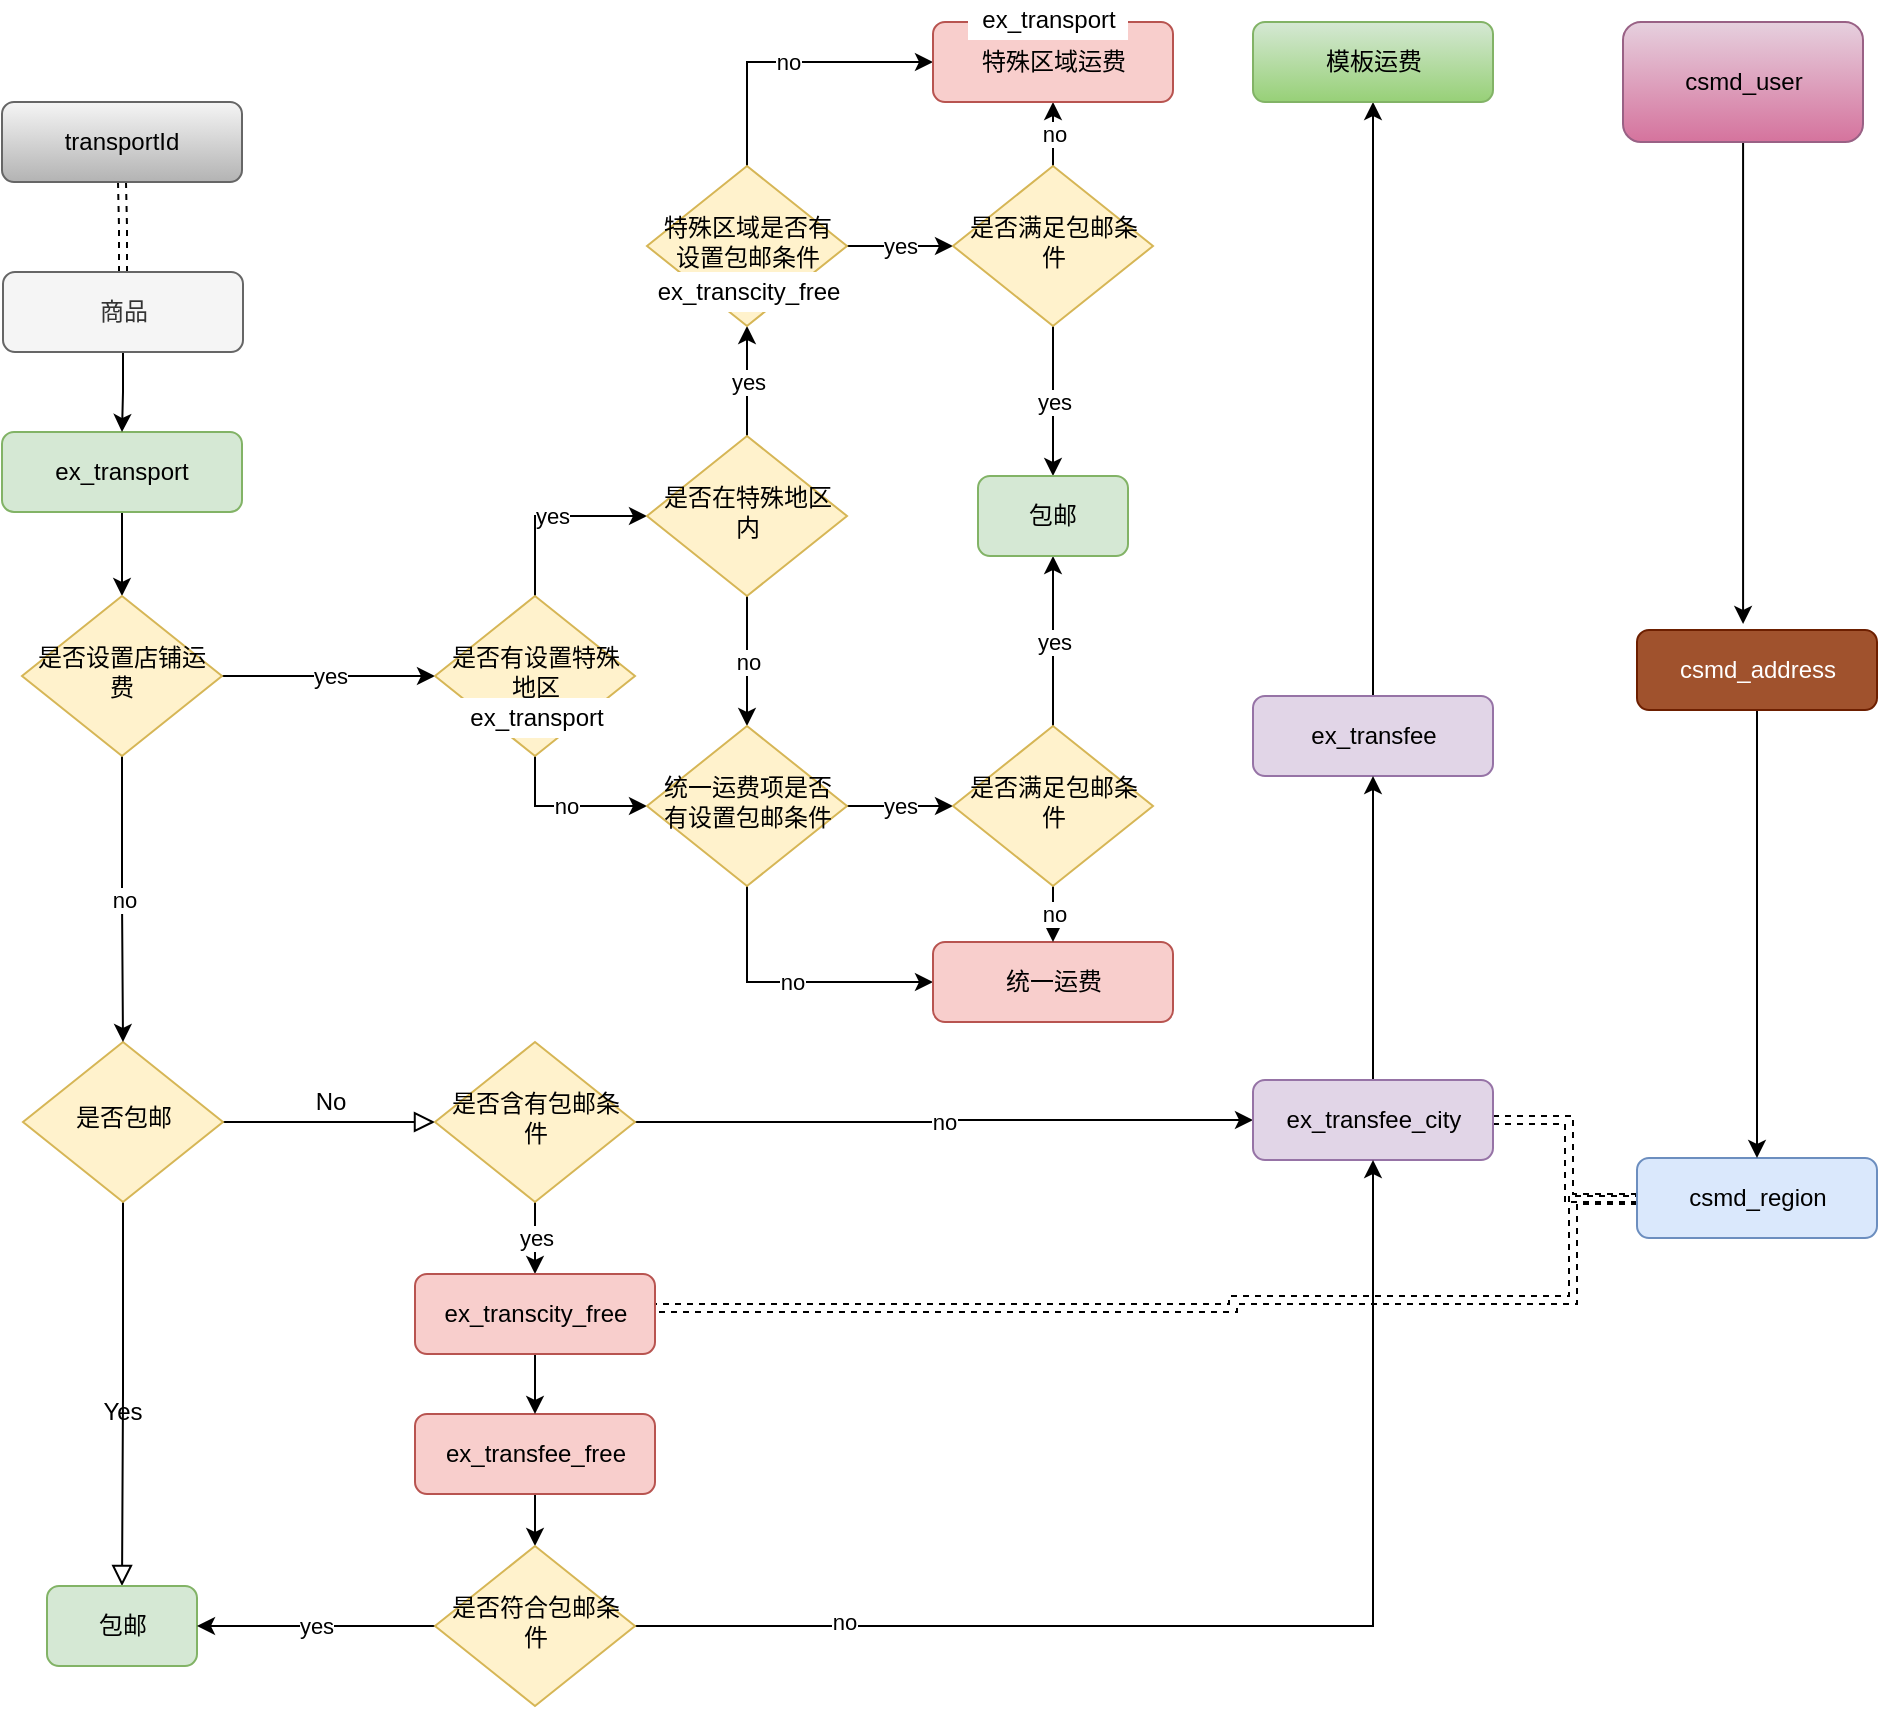 <mxfile version="13.6.2" type="github" pages="2">
  <diagram id="C5RBs43oDa-KdzZeNtuy" name="运费模样">
    <mxGraphModel dx="1704" dy="693" grid="1" gridSize="10" guides="1" tooltips="1" connect="1" arrows="1" fold="1" page="1" pageScale="1" pageWidth="1169" pageHeight="1654" math="0" shadow="0">
      <root>
        <mxCell id="WIyWlLk6GJQsqaUBKTNV-0" />
        <mxCell id="WIyWlLk6GJQsqaUBKTNV-1" parent="WIyWlLk6GJQsqaUBKTNV-0" />
        <mxCell id="stCx9TEKh2jNsoe4EKCQ-95" style="edgeStyle=orthogonalEdgeStyle;rounded=0;orthogonalLoop=1;jettySize=auto;html=1;exitX=0.5;exitY=1;exitDx=0;exitDy=0;entryX=0.5;entryY=0;entryDx=0;entryDy=0;" parent="WIyWlLk6GJQsqaUBKTNV-1" source="WIyWlLk6GJQsqaUBKTNV-3" target="stCx9TEKh2jNsoe4EKCQ-87" edge="1">
          <mxGeometry relative="1" as="geometry" />
        </mxCell>
        <mxCell id="WIyWlLk6GJQsqaUBKTNV-3" value="ex_transport" style="rounded=1;whiteSpace=wrap;html=1;fontSize=12;glass=0;strokeWidth=1;shadow=0;fillColor=#d5e8d4;strokeColor=#82b366;" parent="WIyWlLk6GJQsqaUBKTNV-1" vertex="1">
          <mxGeometry x="120" y="536" width="120" height="40" as="geometry" />
        </mxCell>
        <mxCell id="WIyWlLk6GJQsqaUBKTNV-4" value="Yes" style="rounded=0;html=1;jettySize=auto;orthogonalLoop=1;fontSize=12;endArrow=block;endFill=0;endSize=8;strokeWidth=1;shadow=0;labelBackgroundColor=none;edgeStyle=orthogonalEdgeStyle;entryX=0.5;entryY=0;entryDx=0;entryDy=0;" parent="WIyWlLk6GJQsqaUBKTNV-1" source="WIyWlLk6GJQsqaUBKTNV-6" target="WIyWlLk6GJQsqaUBKTNV-11" edge="1">
          <mxGeometry x="0.091" relative="1" as="geometry">
            <mxPoint as="offset" />
            <mxPoint x="180.5" y="903" as="targetPoint" />
          </mxGeometry>
        </mxCell>
        <mxCell id="WIyWlLk6GJQsqaUBKTNV-5" value="No" style="edgeStyle=orthogonalEdgeStyle;rounded=0;html=1;jettySize=auto;orthogonalLoop=1;fontSize=12;endArrow=block;endFill=0;endSize=8;strokeWidth=1;shadow=0;labelBackgroundColor=none;entryX=0;entryY=0.5;entryDx=0;entryDy=0;" parent="WIyWlLk6GJQsqaUBKTNV-1" source="WIyWlLk6GJQsqaUBKTNV-6" target="WIyWlLk6GJQsqaUBKTNV-10" edge="1">
          <mxGeometry y="10" relative="1" as="geometry">
            <mxPoint as="offset" />
            <mxPoint x="260.5" y="869" as="targetPoint" />
          </mxGeometry>
        </mxCell>
        <mxCell id="WIyWlLk6GJQsqaUBKTNV-6" value="是否包邮" style="rhombus;whiteSpace=wrap;html=1;shadow=0;fontFamily=Helvetica;fontSize=12;align=center;strokeWidth=1;spacing=6;spacingTop=-4;fillColor=#fff2cc;strokeColor=#d6b656;" parent="WIyWlLk6GJQsqaUBKTNV-1" vertex="1">
          <mxGeometry x="130.5" y="841" width="100" height="80" as="geometry" />
        </mxCell>
        <mxCell id="stCx9TEKh2jNsoe4EKCQ-55" style="edgeStyle=orthogonalEdgeStyle;rounded=0;orthogonalLoop=1;jettySize=auto;html=1;exitX=0.5;exitY=0;exitDx=0;exitDy=0;entryX=0.5;entryY=1;entryDx=0;entryDy=0;" parent="WIyWlLk6GJQsqaUBKTNV-1" source="WIyWlLk6GJQsqaUBKTNV-7" target="_SuiIOecB2PzD5mhdVLb-4" edge="1">
          <mxGeometry relative="1" as="geometry" />
        </mxCell>
        <mxCell id="WIyWlLk6GJQsqaUBKTNV-7" value="ex_transfee" style="rounded=1;whiteSpace=wrap;html=1;fontSize=12;glass=0;strokeWidth=1;shadow=0;fillColor=#e1d5e7;strokeColor=#9673a6;" parent="WIyWlLk6GJQsqaUBKTNV-1" vertex="1">
          <mxGeometry x="745.5" y="668" width="120" height="40" as="geometry" />
        </mxCell>
        <mxCell id="_SuiIOecB2PzD5mhdVLb-4" value="&lt;p&gt;模板运费&lt;/p&gt;" style="rounded=1;whiteSpace=wrap;html=1;fontSize=12;glass=0;strokeWidth=1;shadow=0;gradientColor=#97d077;fillColor=#d5e8d4;strokeColor=#82b366;" parent="WIyWlLk6GJQsqaUBKTNV-1" vertex="1">
          <mxGeometry x="745.5" y="331" width="120" height="40" as="geometry" />
        </mxCell>
        <mxCell id="stCx9TEKh2jNsoe4EKCQ-7" value="no" style="edgeStyle=orthogonalEdgeStyle;rounded=0;orthogonalLoop=1;jettySize=auto;html=1;exitX=1;exitY=0.5;exitDx=0;exitDy=0;entryX=0;entryY=0.5;entryDx=0;entryDy=0;" parent="WIyWlLk6GJQsqaUBKTNV-1" source="WIyWlLk6GJQsqaUBKTNV-10" target="_SuiIOecB2PzD5mhdVLb-20" edge="1">
          <mxGeometry relative="1" as="geometry" />
        </mxCell>
        <mxCell id="stCx9TEKh2jNsoe4EKCQ-68" value="yes" style="edgeStyle=orthogonalEdgeStyle;rounded=0;orthogonalLoop=1;jettySize=auto;html=1;exitX=0.5;exitY=1;exitDx=0;exitDy=0;entryX=0.5;entryY=0;entryDx=0;entryDy=0;" parent="WIyWlLk6GJQsqaUBKTNV-1" source="WIyWlLk6GJQsqaUBKTNV-10" target="_SuiIOecB2PzD5mhdVLb-21" edge="1">
          <mxGeometry relative="1" as="geometry" />
        </mxCell>
        <mxCell id="WIyWlLk6GJQsqaUBKTNV-10" value="是否含有包邮条件" style="rhombus;whiteSpace=wrap;html=1;shadow=0;fontFamily=Helvetica;fontSize=12;align=center;strokeWidth=1;spacing=6;spacingTop=-4;fillColor=#fff2cc;strokeColor=#d6b656;" parent="WIyWlLk6GJQsqaUBKTNV-1" vertex="1">
          <mxGeometry x="336.5" y="841" width="100" height="80" as="geometry" />
        </mxCell>
        <mxCell id="WIyWlLk6GJQsqaUBKTNV-11" value="包邮" style="rounded=1;whiteSpace=wrap;html=1;fontSize=12;glass=0;strokeWidth=1;shadow=0;fillColor=#d5e8d4;strokeColor=#82b366;" parent="WIyWlLk6GJQsqaUBKTNV-1" vertex="1">
          <mxGeometry x="142.5" y="1113" width="75" height="40" as="geometry" />
        </mxCell>
        <mxCell id="stCx9TEKh2jNsoe4EKCQ-70" style="edgeStyle=orthogonalEdgeStyle;rounded=0;orthogonalLoop=1;jettySize=auto;html=1;exitX=0.5;exitY=1;exitDx=0;exitDy=0;entryX=0.5;entryY=0;entryDx=0;entryDy=0;" parent="WIyWlLk6GJQsqaUBKTNV-1" source="WIyWlLk6GJQsqaUBKTNV-12" target="stCx9TEKh2jNsoe4EKCQ-60" edge="1">
          <mxGeometry relative="1" as="geometry" />
        </mxCell>
        <mxCell id="WIyWlLk6GJQsqaUBKTNV-12" value="ex_transfee_free" style="rounded=1;whiteSpace=wrap;html=1;fontSize=12;glass=0;strokeWidth=1;shadow=0;fillColor=#f8cecc;strokeColor=#b85450;" parent="WIyWlLk6GJQsqaUBKTNV-1" vertex="1">
          <mxGeometry x="326.5" y="1027" width="120" height="40" as="geometry" />
        </mxCell>
        <mxCell id="_SuiIOecB2PzD5mhdVLb-3" value="" style="edgeStyle=orthogonalEdgeStyle;rounded=0;orthogonalLoop=1;jettySize=auto;html=1;fontSize=12;shape=link;dashed=1;" parent="WIyWlLk6GJQsqaUBKTNV-1" source="_SuiIOecB2PzD5mhdVLb-0" target="_SuiIOecB2PzD5mhdVLb-2" edge="1">
          <mxGeometry relative="1" as="geometry" />
        </mxCell>
        <mxCell id="stCx9TEKh2jNsoe4EKCQ-94" style="edgeStyle=orthogonalEdgeStyle;rounded=0;orthogonalLoop=1;jettySize=auto;html=1;exitX=0.5;exitY=1;exitDx=0;exitDy=0;" parent="WIyWlLk6GJQsqaUBKTNV-1" source="_SuiIOecB2PzD5mhdVLb-0" target="WIyWlLk6GJQsqaUBKTNV-3" edge="1">
          <mxGeometry relative="1" as="geometry" />
        </mxCell>
        <mxCell id="_SuiIOecB2PzD5mhdVLb-0" value="商品" style="rounded=1;whiteSpace=wrap;html=1;fontSize=12;glass=0;strokeWidth=1;shadow=0;fillColor=#f5f5f5;strokeColor=#666666;fontColor=#333333;" parent="WIyWlLk6GJQsqaUBKTNV-1" vertex="1">
          <mxGeometry x="120.5" y="456" width="120" height="40" as="geometry" />
        </mxCell>
        <mxCell id="_SuiIOecB2PzD5mhdVLb-2" value="transportId" style="rounded=1;whiteSpace=wrap;html=1;fontSize=12;glass=0;strokeWidth=1;shadow=0;gradientColor=#b3b3b3;fillColor=#f5f5f5;strokeColor=#666666;" parent="WIyWlLk6GJQsqaUBKTNV-1" vertex="1">
          <mxGeometry x="120" y="371" width="120" height="40" as="geometry" />
        </mxCell>
        <mxCell id="_SuiIOecB2PzD5mhdVLb-9" style="edgeStyle=orthogonalEdgeStyle;rounded=0;orthogonalLoop=1;jettySize=auto;html=1;entryX=1;entryY=0.5;entryDx=0;entryDy=0;fontSize=12;dashed=1;shape=link;" parent="WIyWlLk6GJQsqaUBKTNV-1" source="_SuiIOecB2PzD5mhdVLb-8" target="_SuiIOecB2PzD5mhdVLb-20" edge="1">
          <mxGeometry relative="1" as="geometry">
            <mxPoint x="865.5" y="859" as="targetPoint" />
            <Array as="points">
              <mxPoint x="903.5" y="919" />
              <mxPoint x="903.5" y="880" />
            </Array>
          </mxGeometry>
        </mxCell>
        <mxCell id="stCx9TEKh2jNsoe4EKCQ-81" style="edgeStyle=orthogonalEdgeStyle;shape=link;rounded=0;orthogonalLoop=1;jettySize=auto;html=1;exitX=0;exitY=0.5;exitDx=0;exitDy=0;entryX=1;entryY=0.5;entryDx=0;entryDy=0;dashed=1;" parent="WIyWlLk6GJQsqaUBKTNV-1" edge="1">
          <mxGeometry relative="1" as="geometry">
            <Array as="points">
              <mxPoint x="905.5" y="920" />
              <mxPoint x="905.5" y="970" />
              <mxPoint x="735.5" y="970" />
              <mxPoint x="735.5" y="974" />
              <mxPoint x="446.5" y="974" />
            </Array>
            <mxPoint x="937.5" y="920" as="sourcePoint" />
            <mxPoint x="446.5" y="978" as="targetPoint" />
          </mxGeometry>
        </mxCell>
        <mxCell id="_SuiIOecB2PzD5mhdVLb-8" value="csmd_region" style="rounded=1;whiteSpace=wrap;html=1;fontSize=12;glass=0;strokeWidth=1;shadow=0;fillColor=#dae8fc;strokeColor=#6c8ebf;" parent="WIyWlLk6GJQsqaUBKTNV-1" vertex="1">
          <mxGeometry x="937.5" y="899" width="120" height="40" as="geometry" />
        </mxCell>
        <mxCell id="stCx9TEKh2jNsoe4EKCQ-85" style="edgeStyle=orthogonalEdgeStyle;rounded=0;orthogonalLoop=1;jettySize=auto;html=1;exitX=0.5;exitY=0;exitDx=0;exitDy=0;entryX=0.5;entryY=1;entryDx=0;entryDy=0;" parent="WIyWlLk6GJQsqaUBKTNV-1" source="_SuiIOecB2PzD5mhdVLb-20" target="WIyWlLk6GJQsqaUBKTNV-7" edge="1">
          <mxGeometry relative="1" as="geometry" />
        </mxCell>
        <mxCell id="_SuiIOecB2PzD5mhdVLb-20" value="ex_transfee_city" style="rounded=1;whiteSpace=wrap;html=1;fontSize=12;glass=0;strokeWidth=1;shadow=0;fillColor=#e1d5e7;strokeColor=#9673a6;" parent="WIyWlLk6GJQsqaUBKTNV-1" vertex="1">
          <mxGeometry x="745.5" y="860" width="120" height="40" as="geometry" />
        </mxCell>
        <mxCell id="stCx9TEKh2jNsoe4EKCQ-69" style="edgeStyle=orthogonalEdgeStyle;rounded=0;orthogonalLoop=1;jettySize=auto;html=1;exitX=0.5;exitY=1;exitDx=0;exitDy=0;entryX=0.5;entryY=0;entryDx=0;entryDy=0;" parent="WIyWlLk6GJQsqaUBKTNV-1" source="_SuiIOecB2PzD5mhdVLb-21" target="WIyWlLk6GJQsqaUBKTNV-12" edge="1">
          <mxGeometry relative="1" as="geometry" />
        </mxCell>
        <mxCell id="_SuiIOecB2PzD5mhdVLb-21" value="ex_transcity_free" style="rounded=1;whiteSpace=wrap;html=1;fontSize=12;glass=0;strokeWidth=1;shadow=0;fillColor=#f8cecc;strokeColor=#b85450;" parent="WIyWlLk6GJQsqaUBKTNV-1" vertex="1">
          <mxGeometry x="326.5" y="957" width="120" height="40" as="geometry" />
        </mxCell>
        <mxCell id="stCx9TEKh2jNsoe4EKCQ-46" style="edgeStyle=orthogonalEdgeStyle;rounded=0;orthogonalLoop=1;jettySize=auto;html=1;exitX=0.5;exitY=1;exitDx=0;exitDy=0;" parent="WIyWlLk6GJQsqaUBKTNV-1" source="_SuiIOecB2PzD5mhdVLb-24" target="_SuiIOecB2PzD5mhdVLb-8" edge="1">
          <mxGeometry relative="1" as="geometry" />
        </mxCell>
        <mxCell id="_SuiIOecB2PzD5mhdVLb-24" value="csmd_address" style="rounded=1;whiteSpace=wrap;html=1;fontSize=12;glass=0;strokeWidth=1;shadow=0;fillColor=#a0522d;strokeColor=#6D1F00;fontColor=#ffffff;" parent="WIyWlLk6GJQsqaUBKTNV-1" vertex="1">
          <mxGeometry x="937.5" y="635" width="120" height="40" as="geometry" />
        </mxCell>
        <mxCell id="_SuiIOecB2PzD5mhdVLb-28" style="edgeStyle=orthogonalEdgeStyle;rounded=0;orthogonalLoop=1;jettySize=auto;html=1;entryX=0.442;entryY=-0.075;entryDx=0;entryDy=0;entryPerimeter=0;fontSize=12;" parent="WIyWlLk6GJQsqaUBKTNV-1" source="_SuiIOecB2PzD5mhdVLb-27" target="_SuiIOecB2PzD5mhdVLb-24" edge="1">
          <mxGeometry relative="1" as="geometry" />
        </mxCell>
        <mxCell id="_SuiIOecB2PzD5mhdVLb-27" value="csmd_user" style="rounded=1;whiteSpace=wrap;html=1;gradientColor=#d5739d;fillColor=#e6d0de;strokeColor=#996185;fontSize=12;" parent="WIyWlLk6GJQsqaUBKTNV-1" vertex="1">
          <mxGeometry x="930.5" y="331" width="120" height="60" as="geometry" />
        </mxCell>
        <mxCell id="_SuiIOecB2PzD5mhdVLb-16" value="yes" style="text;html=1;align=center;verticalAlign=middle;resizable=0;points=[];autosize=1;fontSize=12;" parent="WIyWlLk6GJQsqaUBKTNV-1" vertex="1">
          <mxGeometry x="396.5" y="1123" width="30" height="20" as="geometry" />
        </mxCell>
        <mxCell id="stCx9TEKh2jNsoe4EKCQ-72" value="yes" style="edgeStyle=orthogonalEdgeStyle;rounded=0;orthogonalLoop=1;jettySize=auto;html=1;exitX=0;exitY=0.5;exitDx=0;exitDy=0;entryX=1;entryY=0.5;entryDx=0;entryDy=0;" parent="WIyWlLk6GJQsqaUBKTNV-1" source="stCx9TEKh2jNsoe4EKCQ-60" target="WIyWlLk6GJQsqaUBKTNV-11" edge="1">
          <mxGeometry relative="1" as="geometry" />
        </mxCell>
        <mxCell id="stCx9TEKh2jNsoe4EKCQ-83" style="edgeStyle=orthogonalEdgeStyle;rounded=0;orthogonalLoop=1;jettySize=auto;html=1;exitX=1;exitY=0.5;exitDx=0;exitDy=0;entryX=0.5;entryY=1;entryDx=0;entryDy=0;" parent="WIyWlLk6GJQsqaUBKTNV-1" source="stCx9TEKh2jNsoe4EKCQ-60" target="_SuiIOecB2PzD5mhdVLb-20" edge="1">
          <mxGeometry relative="1" as="geometry" />
        </mxCell>
        <mxCell id="stCx9TEKh2jNsoe4EKCQ-84" value="no" style="edgeLabel;html=1;align=center;verticalAlign=middle;resizable=0;points=[];" parent="stCx9TEKh2jNsoe4EKCQ-83" vertex="1" connectable="0">
          <mxGeometry x="-0.654" y="2" relative="1" as="geometry">
            <mxPoint as="offset" />
          </mxGeometry>
        </mxCell>
        <mxCell id="stCx9TEKh2jNsoe4EKCQ-60" value="是否符合包邮条件" style="rhombus;whiteSpace=wrap;html=1;shadow=0;fontFamily=Helvetica;fontSize=12;align=center;strokeWidth=1;spacing=6;spacingTop=-4;fillColor=#fff2cc;strokeColor=#d6b656;" parent="WIyWlLk6GJQsqaUBKTNV-1" vertex="1">
          <mxGeometry x="336.5" y="1093" width="100" height="80" as="geometry" />
        </mxCell>
        <mxCell id="stCx9TEKh2jNsoe4EKCQ-96" value="no" style="edgeStyle=orthogonalEdgeStyle;rounded=0;orthogonalLoop=1;jettySize=auto;html=1;exitX=0.5;exitY=1;exitDx=0;exitDy=0;entryX=0.5;entryY=0;entryDx=0;entryDy=0;" parent="WIyWlLk6GJQsqaUBKTNV-1" source="stCx9TEKh2jNsoe4EKCQ-87" target="WIyWlLk6GJQsqaUBKTNV-6" edge="1">
          <mxGeometry relative="1" as="geometry" />
        </mxCell>
        <mxCell id="stCx9TEKh2jNsoe4EKCQ-122" value="yes" style="edgeStyle=orthogonalEdgeStyle;rounded=0;orthogonalLoop=1;jettySize=auto;html=1;exitX=1;exitY=0.5;exitDx=0;exitDy=0;" parent="WIyWlLk6GJQsqaUBKTNV-1" source="stCx9TEKh2jNsoe4EKCQ-87" target="stCx9TEKh2jNsoe4EKCQ-98" edge="1">
          <mxGeometry relative="1" as="geometry" />
        </mxCell>
        <mxCell id="stCx9TEKh2jNsoe4EKCQ-87" value="是否设置店铺运费" style="rhombus;whiteSpace=wrap;html=1;shadow=0;fontFamily=Helvetica;fontSize=12;align=center;strokeWidth=1;spacing=6;spacingTop=-4;fillColor=#fff2cc;strokeColor=#d6b656;" parent="WIyWlLk6GJQsqaUBKTNV-1" vertex="1">
          <mxGeometry x="130" y="618" width="100" height="80" as="geometry" />
        </mxCell>
        <mxCell id="SvztpezoC-0F4FLY3fxO-26" value="no" style="edgeStyle=orthogonalEdgeStyle;rounded=0;orthogonalLoop=1;jettySize=auto;html=1;exitX=0.5;exitY=1;exitDx=0;exitDy=0;entryX=0;entryY=0.5;entryDx=0;entryDy=0;" edge="1" parent="WIyWlLk6GJQsqaUBKTNV-1" source="stCx9TEKh2jNsoe4EKCQ-98" target="SvztpezoC-0F4FLY3fxO-4">
          <mxGeometry relative="1" as="geometry" />
        </mxCell>
        <mxCell id="SvztpezoC-0F4FLY3fxO-27" value="yes" style="edgeStyle=orthogonalEdgeStyle;rounded=0;orthogonalLoop=1;jettySize=auto;html=1;exitX=0.5;exitY=0;exitDx=0;exitDy=0;entryX=0;entryY=0.5;entryDx=0;entryDy=0;" edge="1" parent="WIyWlLk6GJQsqaUBKTNV-1" source="stCx9TEKh2jNsoe4EKCQ-98" target="SvztpezoC-0F4FLY3fxO-1">
          <mxGeometry relative="1" as="geometry" />
        </mxCell>
        <mxCell id="stCx9TEKh2jNsoe4EKCQ-98" value="是否有设置特殊地区" style="rhombus;whiteSpace=wrap;html=1;shadow=0;fontFamily=Helvetica;fontSize=12;align=center;strokeWidth=1;spacing=6;spacingTop=-4;fillColor=#fff2cc;strokeColor=#d6b656;" parent="WIyWlLk6GJQsqaUBKTNV-1" vertex="1">
          <mxGeometry x="336.5" y="618" width="100" height="80" as="geometry" />
        </mxCell>
        <mxCell id="SvztpezoC-0F4FLY3fxO-17" value="yes" style="edgeStyle=orthogonalEdgeStyle;rounded=0;orthogonalLoop=1;jettySize=auto;html=1;exitX=0.5;exitY=0;exitDx=0;exitDy=0;entryX=0.5;entryY=1;entryDx=0;entryDy=0;" edge="1" parent="WIyWlLk6GJQsqaUBKTNV-1" source="SvztpezoC-0F4FLY3fxO-1" target="SvztpezoC-0F4FLY3fxO-16">
          <mxGeometry relative="1" as="geometry" />
        </mxCell>
        <mxCell id="SvztpezoC-0F4FLY3fxO-28" value="no" style="edgeStyle=orthogonalEdgeStyle;rounded=0;orthogonalLoop=1;jettySize=auto;html=1;exitX=0.5;exitY=1;exitDx=0;exitDy=0;entryX=0.5;entryY=0;entryDx=0;entryDy=0;" edge="1" parent="WIyWlLk6GJQsqaUBKTNV-1" source="SvztpezoC-0F4FLY3fxO-1" target="SvztpezoC-0F4FLY3fxO-4">
          <mxGeometry relative="1" as="geometry" />
        </mxCell>
        <mxCell id="SvztpezoC-0F4FLY3fxO-1" value="是否在特殊地区内" style="rhombus;whiteSpace=wrap;html=1;shadow=0;fontFamily=Helvetica;fontSize=12;align=center;strokeWidth=1;spacing=6;spacingTop=-4;fillColor=#fff2cc;strokeColor=#d6b656;" vertex="1" parent="WIyWlLk6GJQsqaUBKTNV-1">
          <mxGeometry x="442.5" y="538" width="100" height="80" as="geometry" />
        </mxCell>
        <mxCell id="SvztpezoC-0F4FLY3fxO-9" value="yes" style="edgeStyle=orthogonalEdgeStyle;rounded=0;orthogonalLoop=1;jettySize=auto;html=1;entryX=0;entryY=0.5;entryDx=0;entryDy=0;" edge="1" parent="WIyWlLk6GJQsqaUBKTNV-1" source="SvztpezoC-0F4FLY3fxO-4" target="SvztpezoC-0F4FLY3fxO-8">
          <mxGeometry relative="1" as="geometry" />
        </mxCell>
        <mxCell id="SvztpezoC-0F4FLY3fxO-29" value="no" style="edgeStyle=orthogonalEdgeStyle;rounded=0;orthogonalLoop=1;jettySize=auto;html=1;exitX=0.5;exitY=1;exitDx=0;exitDy=0;entryX=0;entryY=0.5;entryDx=0;entryDy=0;" edge="1" parent="WIyWlLk6GJQsqaUBKTNV-1" source="SvztpezoC-0F4FLY3fxO-4" target="SvztpezoC-0F4FLY3fxO-7">
          <mxGeometry relative="1" as="geometry" />
        </mxCell>
        <mxCell id="SvztpezoC-0F4FLY3fxO-4" value="统一运费项是否有设置包邮条件" style="rhombus;whiteSpace=wrap;html=1;shadow=0;fontFamily=Helvetica;fontSize=12;align=center;strokeWidth=1;spacing=6;spacingTop=-4;fillColor=#fff2cc;strokeColor=#d6b656;" vertex="1" parent="WIyWlLk6GJQsqaUBKTNV-1">
          <mxGeometry x="442.5" y="683" width="100" height="80" as="geometry" />
        </mxCell>
        <mxCell id="SvztpezoC-0F4FLY3fxO-7" value="统一运费" style="rounded=1;whiteSpace=wrap;html=1;fontSize=12;glass=0;strokeWidth=1;shadow=0;fillColor=#f8cecc;strokeColor=#b85450;" vertex="1" parent="WIyWlLk6GJQsqaUBKTNV-1">
          <mxGeometry x="585.5" y="791" width="120" height="40" as="geometry" />
        </mxCell>
        <mxCell id="SvztpezoC-0F4FLY3fxO-11" value="no" style="edgeStyle=orthogonalEdgeStyle;rounded=0;orthogonalLoop=1;jettySize=auto;html=1;exitX=0.5;exitY=1;exitDx=0;exitDy=0;entryX=0.5;entryY=0;entryDx=0;entryDy=0;" edge="1" parent="WIyWlLk6GJQsqaUBKTNV-1" source="SvztpezoC-0F4FLY3fxO-8" target="SvztpezoC-0F4FLY3fxO-7">
          <mxGeometry relative="1" as="geometry" />
        </mxCell>
        <mxCell id="SvztpezoC-0F4FLY3fxO-25" value="yes" style="edgeStyle=orthogonalEdgeStyle;rounded=0;orthogonalLoop=1;jettySize=auto;html=1;exitX=0.5;exitY=0;exitDx=0;exitDy=0;entryX=0.5;entryY=1;entryDx=0;entryDy=0;" edge="1" parent="WIyWlLk6GJQsqaUBKTNV-1" source="SvztpezoC-0F4FLY3fxO-8" target="SvztpezoC-0F4FLY3fxO-22">
          <mxGeometry relative="1" as="geometry" />
        </mxCell>
        <mxCell id="SvztpezoC-0F4FLY3fxO-8" value="是否满足包邮条件" style="rhombus;whiteSpace=wrap;html=1;shadow=0;fontFamily=Helvetica;fontSize=12;align=center;strokeWidth=1;spacing=6;spacingTop=-4;fillColor=#fff2cc;strokeColor=#d6b656;" vertex="1" parent="WIyWlLk6GJQsqaUBKTNV-1">
          <mxGeometry x="595.5" y="683" width="100" height="80" as="geometry" />
        </mxCell>
        <mxCell id="SvztpezoC-0F4FLY3fxO-18" value="yes" style="edgeStyle=orthogonalEdgeStyle;rounded=0;orthogonalLoop=1;jettySize=auto;html=1;exitX=1;exitY=0.5;exitDx=0;exitDy=0;entryX=0;entryY=0.5;entryDx=0;entryDy=0;" edge="1" parent="WIyWlLk6GJQsqaUBKTNV-1" source="SvztpezoC-0F4FLY3fxO-16" target="SvztpezoC-0F4FLY3fxO-19">
          <mxGeometry relative="1" as="geometry">
            <mxPoint x="558.5" y="440" as="targetPoint" />
          </mxGeometry>
        </mxCell>
        <mxCell id="SvztpezoC-0F4FLY3fxO-32" value="no" style="edgeStyle=orthogonalEdgeStyle;rounded=0;orthogonalLoop=1;jettySize=auto;html=1;exitX=0.5;exitY=0;exitDx=0;exitDy=0;entryX=0;entryY=0.5;entryDx=0;entryDy=0;" edge="1" parent="WIyWlLk6GJQsqaUBKTNV-1" source="SvztpezoC-0F4FLY3fxO-16" target="SvztpezoC-0F4FLY3fxO-30">
          <mxGeometry relative="1" as="geometry" />
        </mxCell>
        <mxCell id="SvztpezoC-0F4FLY3fxO-16" value="特殊区域是否有设置包邮条件" style="rhombus;whiteSpace=wrap;html=1;shadow=0;fontFamily=Helvetica;fontSize=12;align=center;strokeWidth=1;spacing=6;spacingTop=-4;fillColor=#fff2cc;strokeColor=#d6b656;" vertex="1" parent="WIyWlLk6GJQsqaUBKTNV-1">
          <mxGeometry x="442.5" y="403" width="100" height="80" as="geometry" />
        </mxCell>
        <mxCell id="SvztpezoC-0F4FLY3fxO-24" value="yes" style="edgeStyle=orthogonalEdgeStyle;rounded=0;orthogonalLoop=1;jettySize=auto;html=1;exitX=0.5;exitY=1;exitDx=0;exitDy=0;entryX=0.5;entryY=0;entryDx=0;entryDy=0;" edge="1" parent="WIyWlLk6GJQsqaUBKTNV-1" source="SvztpezoC-0F4FLY3fxO-19" target="SvztpezoC-0F4FLY3fxO-22">
          <mxGeometry relative="1" as="geometry" />
        </mxCell>
        <mxCell id="SvztpezoC-0F4FLY3fxO-31" value="no" style="edgeStyle=orthogonalEdgeStyle;rounded=0;orthogonalLoop=1;jettySize=auto;html=1;exitX=0.5;exitY=0;exitDx=0;exitDy=0;entryX=0.5;entryY=1;entryDx=0;entryDy=0;" edge="1" parent="WIyWlLk6GJQsqaUBKTNV-1" source="SvztpezoC-0F4FLY3fxO-19" target="SvztpezoC-0F4FLY3fxO-30">
          <mxGeometry relative="1" as="geometry" />
        </mxCell>
        <mxCell id="SvztpezoC-0F4FLY3fxO-19" value="是否满足包邮条件" style="rhombus;whiteSpace=wrap;html=1;shadow=0;fontFamily=Helvetica;fontSize=12;align=center;strokeWidth=1;spacing=6;spacingTop=-4;fillColor=#fff2cc;strokeColor=#d6b656;" vertex="1" parent="WIyWlLk6GJQsqaUBKTNV-1">
          <mxGeometry x="595.5" y="403" width="100" height="80" as="geometry" />
        </mxCell>
        <mxCell id="SvztpezoC-0F4FLY3fxO-22" value="包邮" style="rounded=1;whiteSpace=wrap;html=1;fontSize=12;glass=0;strokeWidth=1;shadow=0;fillColor=#d5e8d4;strokeColor=#82b366;" vertex="1" parent="WIyWlLk6GJQsqaUBKTNV-1">
          <mxGeometry x="608" y="558" width="75" height="40" as="geometry" />
        </mxCell>
        <mxCell id="SvztpezoC-0F4FLY3fxO-30" value="特殊区域运费" style="rounded=1;whiteSpace=wrap;html=1;fontSize=12;glass=0;strokeWidth=1;shadow=0;fillColor=#f8cecc;strokeColor=#b85450;" vertex="1" parent="WIyWlLk6GJQsqaUBKTNV-1">
          <mxGeometry x="585.5" y="331" width="120" height="40" as="geometry" />
        </mxCell>
        <mxCell id="SvztpezoC-0F4FLY3fxO-33" value="&lt;span&gt;ex_transport&lt;/span&gt;" style="text;html=1;resizable=0;autosize=1;align=center;verticalAlign=middle;points=[];fillColor=#FFFFFF;strokeColor=none;rounded=0;" vertex="1" parent="WIyWlLk6GJQsqaUBKTNV-1">
          <mxGeometry x="346.5" y="669" width="80" height="20" as="geometry" />
        </mxCell>
        <mxCell id="SvztpezoC-0F4FLY3fxO-34" value="&lt;span&gt;ex_transcity_free&lt;/span&gt;" style="text;html=1;resizable=0;autosize=1;align=center;verticalAlign=middle;points=[];fillColor=#FFFFFF;strokeColor=none;rounded=0;" vertex="1" parent="WIyWlLk6GJQsqaUBKTNV-1">
          <mxGeometry x="437.5" y="456" width="110" height="20" as="geometry" />
        </mxCell>
        <mxCell id="SvztpezoC-0F4FLY3fxO-35" value="&lt;span&gt;ex_transport&lt;/span&gt;" style="text;html=1;resizable=0;autosize=1;align=center;verticalAlign=middle;points=[];fillColor=#FFFFFF;strokeColor=none;rounded=0;" vertex="1" parent="WIyWlLk6GJQsqaUBKTNV-1">
          <mxGeometry x="603" y="320" width="80" height="20" as="geometry" />
        </mxCell>
      </root>
    </mxGraphModel>
  </diagram>
  <diagram id="4VCAa04i9LpqxK9unjZ2" name="Page-2">
    <mxGraphModel dx="1072" dy="792" grid="1" gridSize="10" guides="1" tooltips="1" connect="1" arrows="1" fold="1" page="1" pageScale="1" pageWidth="827" pageHeight="1169" math="0" shadow="0">
      <root>
        <mxCell id="AL0m4tZPE71rC8lOXm3i-0" />
        <mxCell id="AL0m4tZPE71rC8lOXm3i-1" parent="AL0m4tZPE71rC8lOXm3i-0" />
      </root>
    </mxGraphModel>
  </diagram>
</mxfile>

